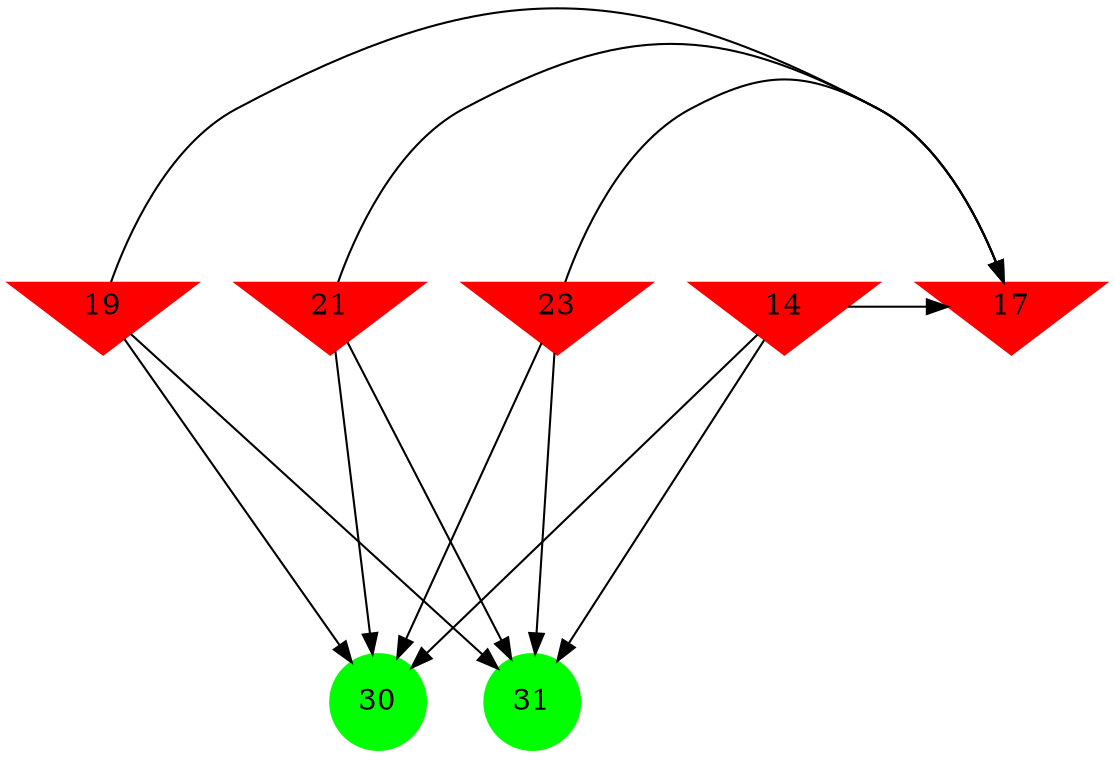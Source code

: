 digraph brain {
	ranksep=2.0;
	14 [shape=invtriangle,style=filled,color=red];
	17 [shape=invtriangle,style=filled,color=red];
	19 [shape=invtriangle,style=filled,color=red];
	21 [shape=invtriangle,style=filled,color=red];
	23 [shape=invtriangle,style=filled,color=red];
	30 [shape=circle,style=filled,color=green];
	31 [shape=circle,style=filled,color=green];
	14	->	17;
	14	->	31;
	14	->	30;
	19	->	17;
	19	->	31;
	19	->	30;
	21	->	17;
	21	->	31;
	21	->	30;
	23	->	17;
	23	->	31;
	23	->	30;
	{ rank=same; 14; 17; 19; 21; 23; }
	{ rank=same; }
	{ rank=same; 30; 31; }
}
